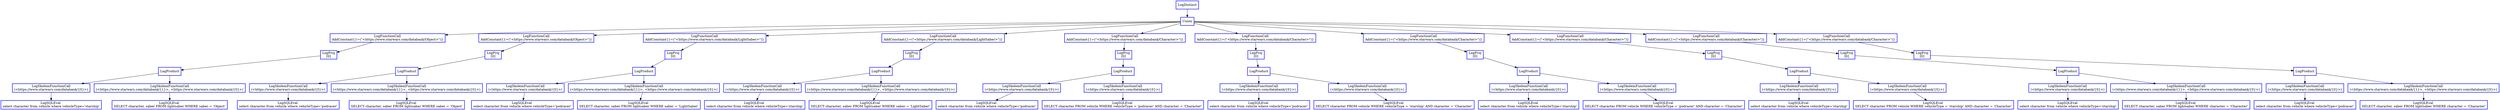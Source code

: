 digraph  g{
node [shape=rectangle, color=black, fontcolor=black, style=bold]
0 [label="LogDistinct" , color = blue] ; 
1 [label="Union", color = blue] ; 
0 -> 1 ; 
2 [label="LogFunctionCall
AddConstant{1=(\"<https://www.starwars.com/databank/Object>\")}" , color = blue] ; 
1 -> 2 ; 
3 [label="LogProj
[0]" , color = blue] ; 
2 -> 3 ; 
4 [label="LogProduct", color = blue] ; 
3 -> 4 ; 
5 [label="LogSkolemFunctionCall
(<https://www.starwars.com/databank/{0}>)" , color = blue] ; 
4 -> 5 ; 
6 [label="LogSQLEval 
select character from vehicle where vehicleType='starship'", color = blue] ; 
5 -> 6 ; 
7 [label="LogSkolemFunctionCall
(<https://www.starwars.com/databank/{1}>, <https://www.starwars.com/databank/{0}>)" , color = blue] ; 
4 -> 7 ; 
8 [label="LogSQLEval 
SELECT character, saber FROM lightsaber WHERE saber = 'Object'", color = blue] ; 
7 -> 8 ; 
10 [label="LogFunctionCall
AddConstant{1=(\"<https://www.starwars.com/databank/Object>\")}" , color = blue] ; 
1 -> 10 ; 
11 [label="LogProj
[0]" , color = blue] ; 
10 -> 11 ; 
12 [label="LogProduct", color = blue] ; 
11 -> 12 ; 
13 [label="LogSkolemFunctionCall
(<https://www.starwars.com/databank/{0}>)" , color = blue] ; 
12 -> 13 ; 
14 [label="LogSQLEval 
select character from vehicle where vehicleType='podracer'", color = blue] ; 
13 -> 14 ; 
15 [label="LogSkolemFunctionCall
(<https://www.starwars.com/databank/{1}>, <https://www.starwars.com/databank/{0}>)" , color = blue] ; 
12 -> 15 ; 
16 [label="LogSQLEval 
SELECT character, saber FROM lightsaber WHERE saber = 'Object'", color = blue] ; 
15 -> 16 ; 
18 [label="LogFunctionCall
AddConstant{1=(\"<https://www.starwars.com/databank/LightSaber>\")}" , color = blue] ; 
1 -> 18 ; 
19 [label="LogProj
[0]" , color = blue] ; 
18 -> 19 ; 
20 [label="LogProduct", color = blue] ; 
19 -> 20 ; 
21 [label="LogSkolemFunctionCall
(<https://www.starwars.com/databank/{0}>)" , color = blue] ; 
20 -> 21 ; 
22 [label="LogSQLEval 
select character from vehicle where vehicleType='podracer'", color = blue] ; 
21 -> 22 ; 
23 [label="LogSkolemFunctionCall
(<https://www.starwars.com/databank/{1}>, <https://www.starwars.com/databank/{0}>)" , color = blue] ; 
20 -> 23 ; 
24 [label="LogSQLEval 
SELECT character, saber FROM lightsaber WHERE saber = 'LightSaber'", color = blue] ; 
23 -> 24 ; 
26 [label="LogFunctionCall
AddConstant{1=(\"<https://www.starwars.com/databank/LightSaber>\")}" , color = blue] ; 
1 -> 26 ; 
27 [label="LogProj
[0]" , color = blue] ; 
26 -> 27 ; 
28 [label="LogProduct", color = blue] ; 
27 -> 28 ; 
29 [label="LogSkolemFunctionCall
(<https://www.starwars.com/databank/{0}>)" , color = blue] ; 
28 -> 29 ; 
30 [label="LogSQLEval 
select character from vehicle where vehicleType='starship'", color = blue] ; 
29 -> 30 ; 
31 [label="LogSkolemFunctionCall
(<https://www.starwars.com/databank/{1}>, <https://www.starwars.com/databank/{0}>)" , color = blue] ; 
28 -> 31 ; 
32 [label="LogSQLEval 
SELECT character, saber FROM lightsaber WHERE saber = 'LightSaber'", color = blue] ; 
31 -> 32 ; 
34 [label="LogFunctionCall
AddConstant{1=(\"<https://www.starwars.com/databank/Character>\")}" , color = blue] ; 
1 -> 34 ; 
35 [label="LogProj
[0]" , color = blue] ; 
34 -> 35 ; 
36 [label="LogProduct", color = blue] ; 
35 -> 36 ; 
37 [label="LogSkolemFunctionCall
(<https://www.starwars.com/databank/{0}>)" , color = blue] ; 
36 -> 37 ; 
38 [label="LogSQLEval 
select character from vehicle where vehicleType='podracer'", color = blue] ; 
37 -> 38 ; 
39 [label="LogSkolemFunctionCall
(<https://www.starwars.com/databank/{0}>)" , color = blue] ; 
36 -> 39 ; 
40 [label="LogSQLEval 
SELECT character FROM vehicle WHERE vehicleType = 'podracer' AND character = 'Character'", color = blue] ; 
39 -> 40 ; 
42 [label="LogFunctionCall
AddConstant{1=(\"<https://www.starwars.com/databank/Character>\")}" , color = blue] ; 
1 -> 42 ; 
43 [label="LogProj
[0]" , color = blue] ; 
42 -> 43 ; 
44 [label="LogProduct", color = blue] ; 
43 -> 44 ; 
45 [label="LogSkolemFunctionCall
(<https://www.starwars.com/databank/{0}>)" , color = blue] ; 
44 -> 45 ; 
46 [label="LogSQLEval 
select character from vehicle where vehicleType='podracer'", color = blue] ; 
45 -> 46 ; 
47 [label="LogSkolemFunctionCall
(<https://www.starwars.com/databank/{0}>)" , color = blue] ; 
44 -> 47 ; 
48 [label="LogSQLEval 
SELECT character FROM vehicle WHERE vehicleType = 'starship' AND character = 'Character'", color = blue] ; 
47 -> 48 ; 
50 [label="LogFunctionCall
AddConstant{1=(\"<https://www.starwars.com/databank/Character>\")}" , color = blue] ; 
1 -> 50 ; 
51 [label="LogProj
[0]" , color = blue] ; 
50 -> 51 ; 
52 [label="LogProduct", color = blue] ; 
51 -> 52 ; 
53 [label="LogSkolemFunctionCall
(<https://www.starwars.com/databank/{0}>)" , color = blue] ; 
52 -> 53 ; 
54 [label="LogSQLEval 
select character from vehicle where vehicleType='starship'", color = blue] ; 
53 -> 54 ; 
55 [label="LogSkolemFunctionCall
(<https://www.starwars.com/databank/{0}>)" , color = blue] ; 
52 -> 55 ; 
56 [label="LogSQLEval 
SELECT character FROM vehicle WHERE vehicleType = 'podracer' AND character = 'Character'", color = blue] ; 
55 -> 56 ; 
58 [label="LogFunctionCall
AddConstant{1=(\"<https://www.starwars.com/databank/Character>\")}" , color = blue] ; 
1 -> 58 ; 
59 [label="LogProj
[0]" , color = blue] ; 
58 -> 59 ; 
60 [label="LogProduct", color = blue] ; 
59 -> 60 ; 
61 [label="LogSkolemFunctionCall
(<https://www.starwars.com/databank/{0}>)" , color = blue] ; 
60 -> 61 ; 
62 [label="LogSQLEval 
select character from vehicle where vehicleType='starship'", color = blue] ; 
61 -> 62 ; 
63 [label="LogSkolemFunctionCall
(<https://www.starwars.com/databank/{0}>)" , color = blue] ; 
60 -> 63 ; 
64 [label="LogSQLEval 
SELECT character FROM vehicle WHERE vehicleType = 'starship' AND character = 'Character'", color = blue] ; 
63 -> 64 ; 
66 [label="LogFunctionCall
AddConstant{1=(\"<https://www.starwars.com/databank/Character>\")}" , color = blue] ; 
1 -> 66 ; 
67 [label="LogProj
[0]" , color = blue] ; 
66 -> 67 ; 
68 [label="LogProduct", color = blue] ; 
67 -> 68 ; 
69 [label="LogSkolemFunctionCall
(<https://www.starwars.com/databank/{0}>)" , color = blue] ; 
68 -> 69 ; 
70 [label="LogSQLEval 
select character from vehicle where vehicleType='starship'", color = blue] ; 
69 -> 70 ; 
71 [label="LogSkolemFunctionCall
(<https://www.starwars.com/databank/{1}>, <https://www.starwars.com/databank/{0}>)" , color = blue] ; 
68 -> 71 ; 
72 [label="LogSQLEval 
SELECT character, saber FROM lightsaber WHERE character = 'Character'", color = blue] ; 
71 -> 72 ; 
74 [label="LogFunctionCall
AddConstant{1=(\"<https://www.starwars.com/databank/Character>\")}" , color = blue] ; 
1 -> 74 ; 
75 [label="LogProj
[0]" , color = blue] ; 
74 -> 75 ; 
76 [label="LogProduct", color = blue] ; 
75 -> 76 ; 
77 [label="LogSkolemFunctionCall
(<https://www.starwars.com/databank/{0}>)" , color = blue] ; 
76 -> 77 ; 
78 [label="LogSQLEval 
select character from vehicle where vehicleType='podracer'", color = blue] ; 
77 -> 78 ; 
79 [label="LogSkolemFunctionCall
(<https://www.starwars.com/databank/{1}>, <https://www.starwars.com/databank/{0}>)" , color = blue] ; 
76 -> 79 ; 
80 [label="LogSQLEval 
SELECT character, saber FROM lightsaber WHERE character = 'Character'", color = blue] ; 
79 -> 80 ; 
}

